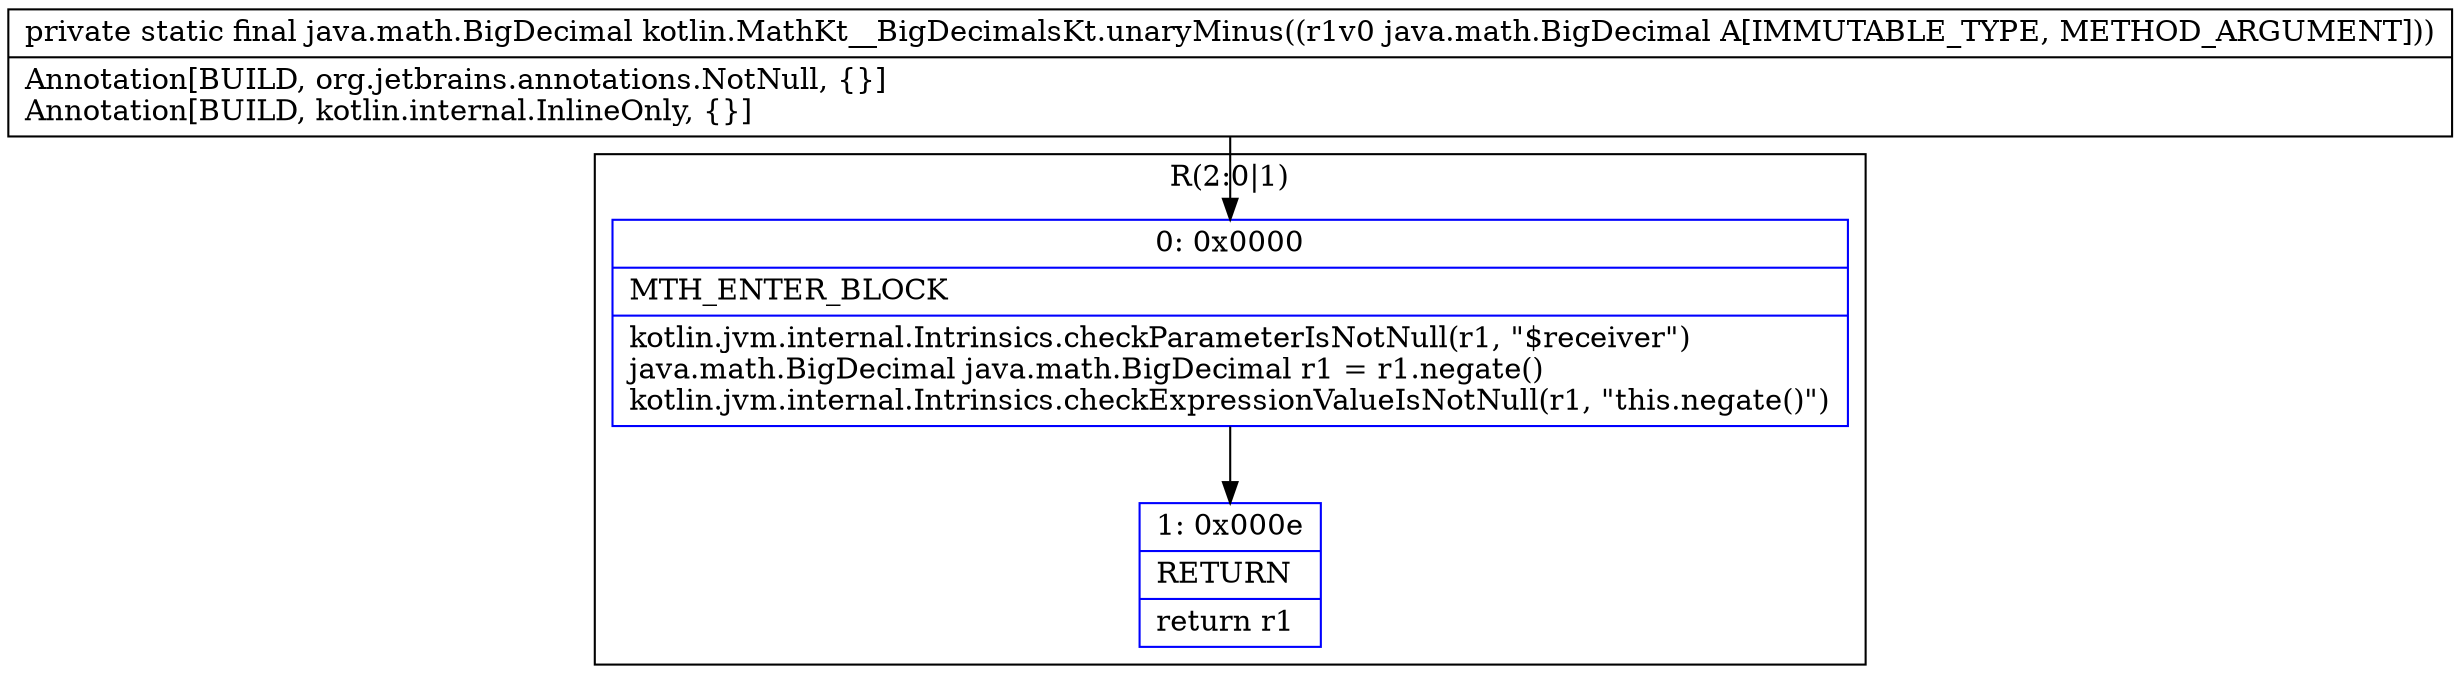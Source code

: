digraph "CFG forkotlin.MathKt__BigDecimalsKt.unaryMinus(Ljava\/math\/BigDecimal;)Ljava\/math\/BigDecimal;" {
subgraph cluster_Region_180830252 {
label = "R(2:0|1)";
node [shape=record,color=blue];
Node_0 [shape=record,label="{0\:\ 0x0000|MTH_ENTER_BLOCK\l|kotlin.jvm.internal.Intrinsics.checkParameterIsNotNull(r1, \"$receiver\")\ljava.math.BigDecimal java.math.BigDecimal r1 = r1.negate()\lkotlin.jvm.internal.Intrinsics.checkExpressionValueIsNotNull(r1, \"this.negate()\")\l}"];
Node_1 [shape=record,label="{1\:\ 0x000e|RETURN\l|return r1\l}"];
}
MethodNode[shape=record,label="{private static final java.math.BigDecimal kotlin.MathKt__BigDecimalsKt.unaryMinus((r1v0 java.math.BigDecimal A[IMMUTABLE_TYPE, METHOD_ARGUMENT]))  | Annotation[BUILD, org.jetbrains.annotations.NotNull, \{\}]\lAnnotation[BUILD, kotlin.internal.InlineOnly, \{\}]\l}"];
MethodNode -> Node_0;
Node_0 -> Node_1;
}

